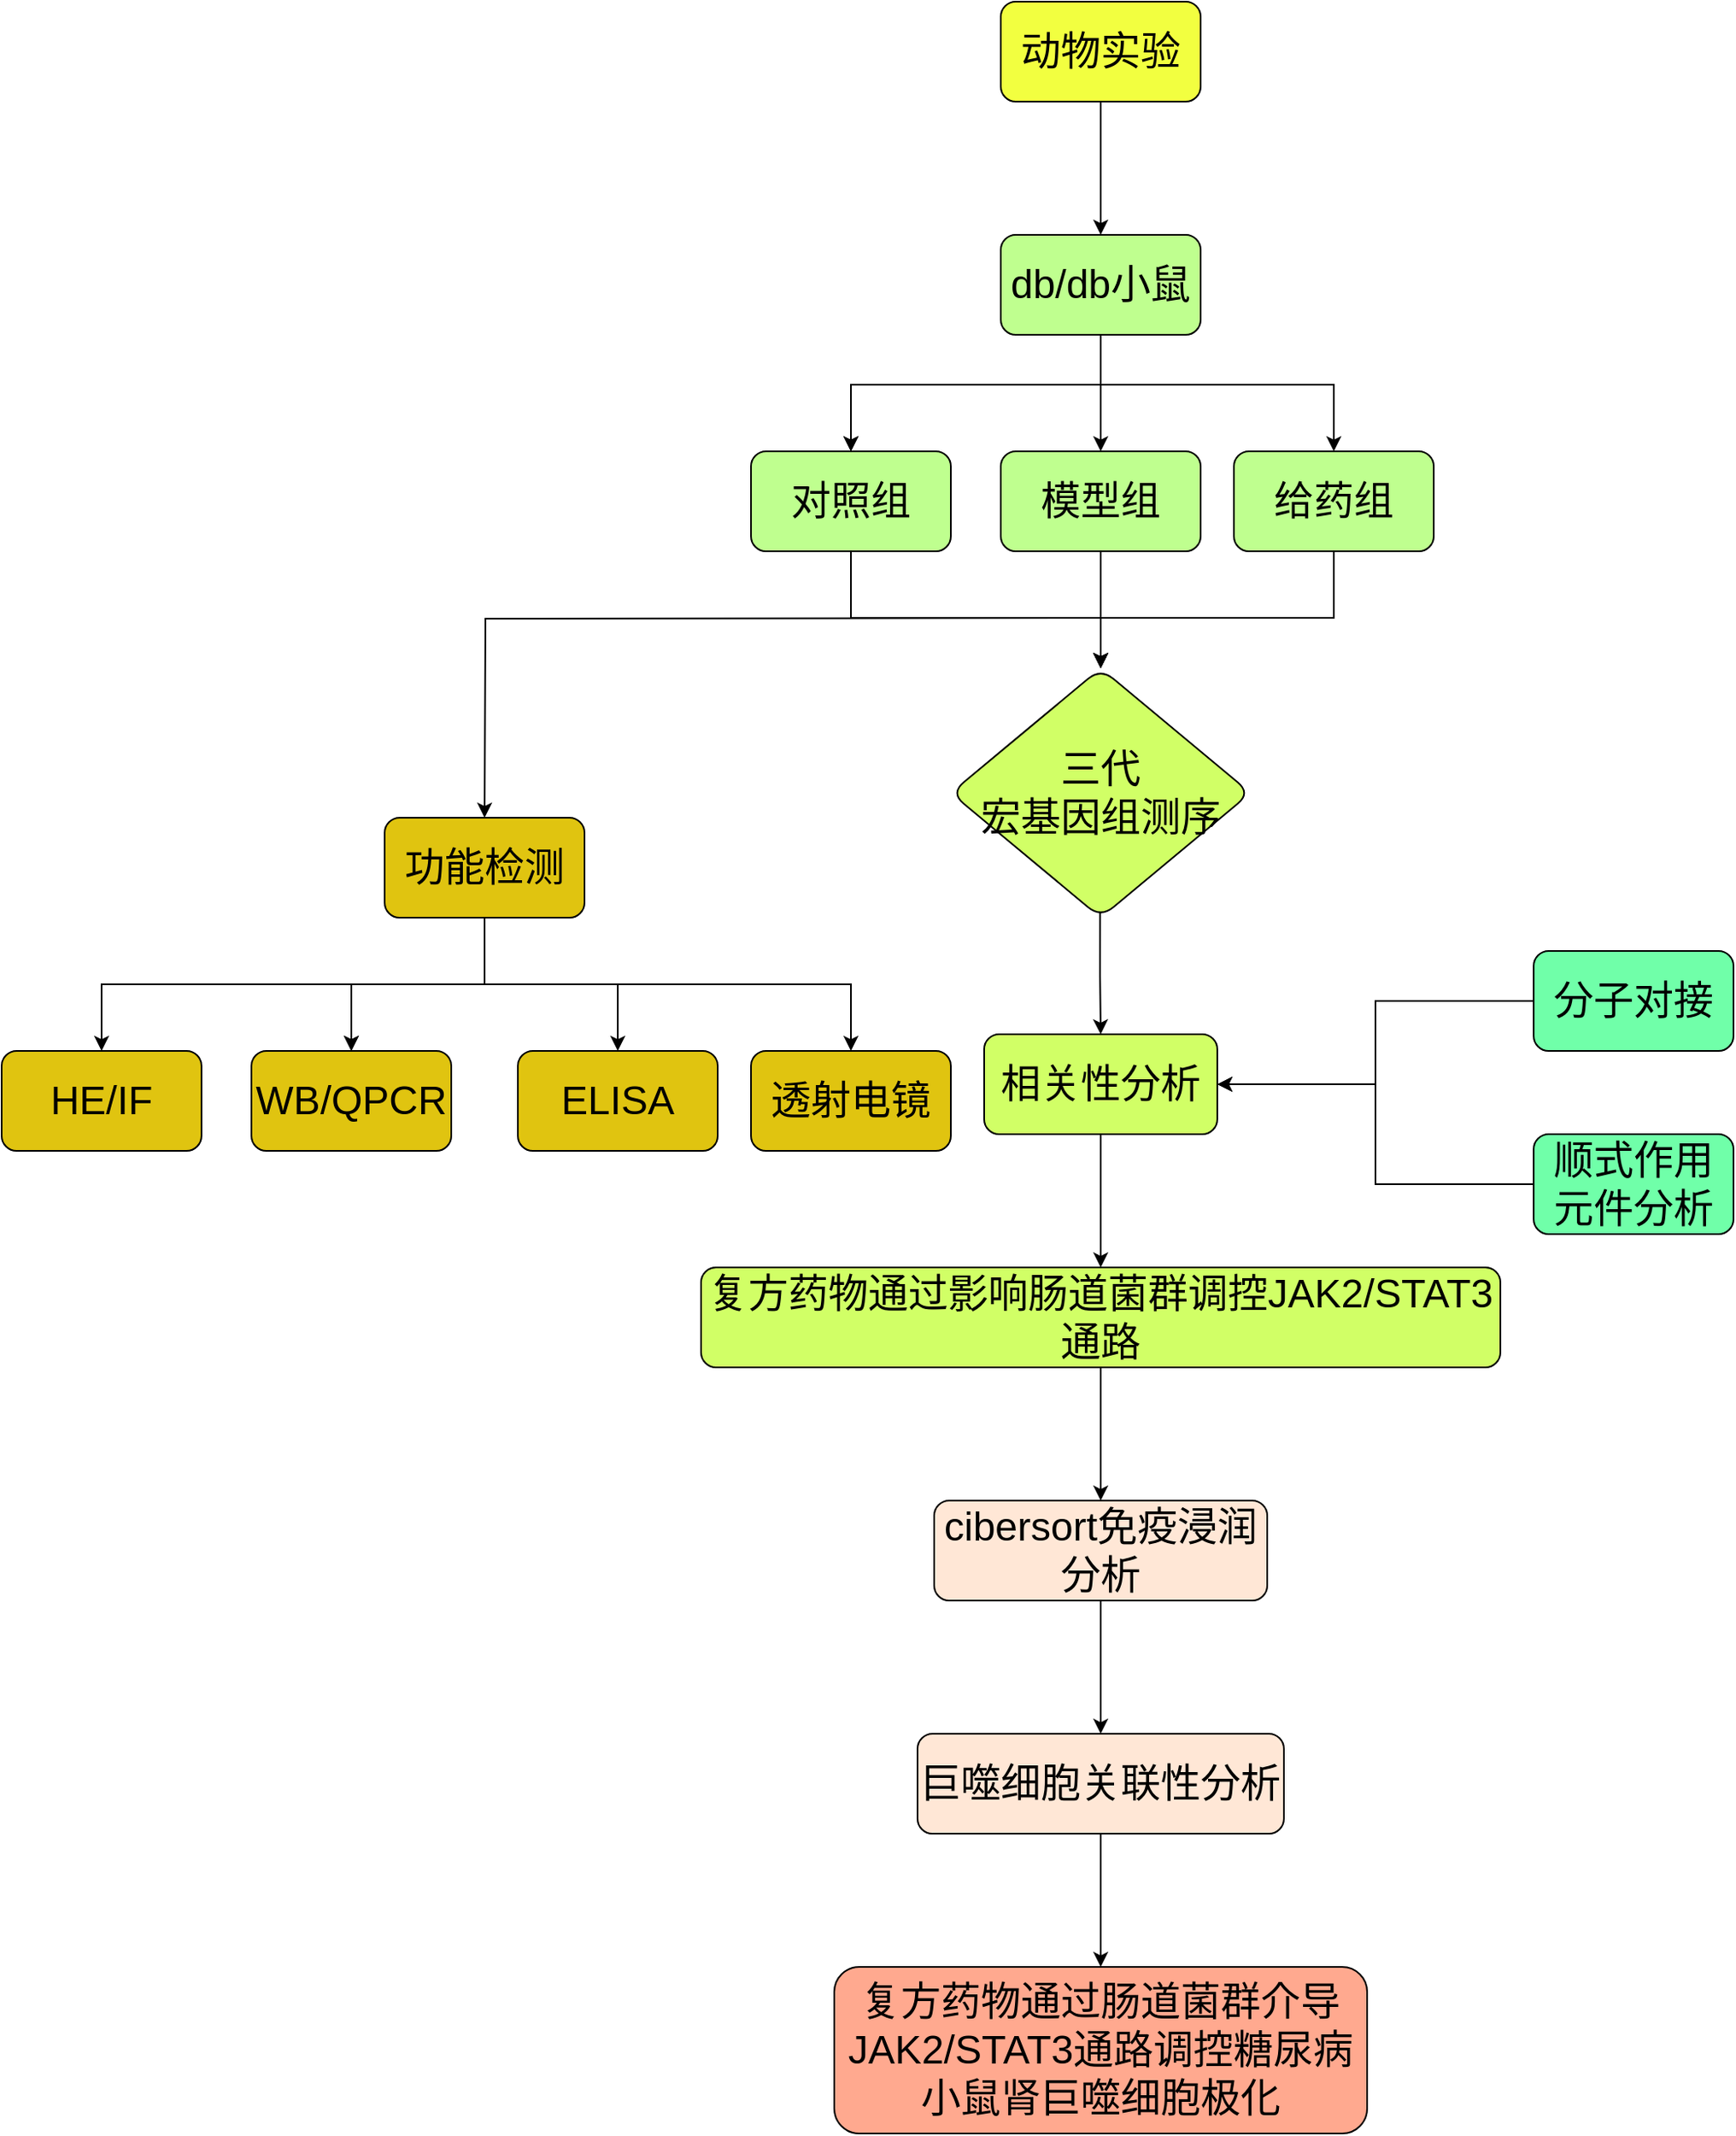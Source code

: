 <mxfile version="21.6.2" type="github">
  <diagram name="Page-1" id="97916047-d0de-89f5-080d-49f4d83e522f">
    <mxGraphModel dx="1990" dy="1015" grid="1" gridSize="10" guides="1" tooltips="1" connect="1" arrows="1" fold="1" page="1" pageScale="1.5" pageWidth="1169" pageHeight="827" background="none" math="0" shadow="0">
      <root>
        <mxCell id="0" />
        <mxCell id="1" parent="0" />
        <mxCell id="AFqa1zMxlnUFJuGv1aCF-57" value="" style="edgeStyle=orthogonalEdgeStyle;rounded=0;orthogonalLoop=1;jettySize=auto;html=1;" edge="1" parent="1" source="AFqa1zMxlnUFJuGv1aCF-55" target="AFqa1zMxlnUFJuGv1aCF-56">
          <mxGeometry relative="1" as="geometry" />
        </mxCell>
        <mxCell id="AFqa1zMxlnUFJuGv1aCF-55" value="&lt;font style=&quot;font-size: 24px;&quot;&gt;动物实验&lt;/font&gt;" style="rounded=1;whiteSpace=wrap;html=1;fillColor=#F2FF40;" vertex="1" parent="1">
          <mxGeometry x="860" width="120" height="60" as="geometry" />
        </mxCell>
        <mxCell id="AFqa1zMxlnUFJuGv1aCF-60" value="" style="edgeStyle=orthogonalEdgeStyle;rounded=0;orthogonalLoop=1;jettySize=auto;html=1;fillColor=#BFFF8F;" edge="1" parent="1" source="AFqa1zMxlnUFJuGv1aCF-56" target="AFqa1zMxlnUFJuGv1aCF-59">
          <mxGeometry relative="1" as="geometry">
            <Array as="points">
              <mxPoint x="920" y="230" />
              <mxPoint x="770" y="230" />
            </Array>
          </mxGeometry>
        </mxCell>
        <mxCell id="AFqa1zMxlnUFJuGv1aCF-61" value="" style="edgeStyle=orthogonalEdgeStyle;rounded=0;orthogonalLoop=1;jettySize=auto;html=1;fillColor=#BFFF8F;" edge="1" parent="1" source="AFqa1zMxlnUFJuGv1aCF-56" target="AFqa1zMxlnUFJuGv1aCF-59">
          <mxGeometry relative="1" as="geometry">
            <Array as="points">
              <mxPoint x="920" y="230" />
              <mxPoint x="770" y="230" />
            </Array>
          </mxGeometry>
        </mxCell>
        <mxCell id="AFqa1zMxlnUFJuGv1aCF-63" value="" style="edgeStyle=orthogonalEdgeStyle;rounded=0;orthogonalLoop=1;jettySize=auto;html=1;fillColor=#BFFF8F;" edge="1" parent="1" source="AFqa1zMxlnUFJuGv1aCF-56" target="AFqa1zMxlnUFJuGv1aCF-62">
          <mxGeometry relative="1" as="geometry">
            <Array as="points">
              <mxPoint x="920" y="230" />
              <mxPoint x="1060" y="230" />
            </Array>
          </mxGeometry>
        </mxCell>
        <mxCell id="AFqa1zMxlnUFJuGv1aCF-65" value="" style="edgeStyle=orthogonalEdgeStyle;rounded=0;orthogonalLoop=1;jettySize=auto;html=1;fillColor=#BFFF8F;" edge="1" parent="1" source="AFqa1zMxlnUFJuGv1aCF-56" target="AFqa1zMxlnUFJuGv1aCF-64">
          <mxGeometry relative="1" as="geometry" />
        </mxCell>
        <mxCell id="AFqa1zMxlnUFJuGv1aCF-56" value="&lt;font style=&quot;font-size: 24px;&quot;&gt;db/db小鼠&lt;/font&gt;" style="whiteSpace=wrap;html=1;fillColor=#BFFF8F;rounded=1;" vertex="1" parent="1">
          <mxGeometry x="860" y="140" width="120" height="60" as="geometry" />
        </mxCell>
        <mxCell id="AFqa1zMxlnUFJuGv1aCF-67" value="" style="edgeStyle=orthogonalEdgeStyle;rounded=0;orthogonalLoop=1;jettySize=auto;html=1;" edge="1" parent="1" source="AFqa1zMxlnUFJuGv1aCF-59" target="AFqa1zMxlnUFJuGv1aCF-66">
          <mxGeometry relative="1" as="geometry">
            <Array as="points">
              <mxPoint x="770" y="370" />
              <mxPoint x="920" y="370" />
            </Array>
          </mxGeometry>
        </mxCell>
        <mxCell id="AFqa1zMxlnUFJuGv1aCF-59" value="&lt;font style=&quot;font-size: 24px;&quot;&gt;对照组&lt;/font&gt;" style="whiteSpace=wrap;html=1;fillColor=#BFFF8F;rounded=1;" vertex="1" parent="1">
          <mxGeometry x="710" y="270" width="120" height="60" as="geometry" />
        </mxCell>
        <mxCell id="AFqa1zMxlnUFJuGv1aCF-68" style="edgeStyle=orthogonalEdgeStyle;rounded=0;orthogonalLoop=1;jettySize=auto;html=1;" edge="1" parent="1" source="AFqa1zMxlnUFJuGv1aCF-62" target="AFqa1zMxlnUFJuGv1aCF-66">
          <mxGeometry relative="1" as="geometry">
            <Array as="points">
              <mxPoint x="1060" y="370" />
              <mxPoint x="920" y="370" />
            </Array>
          </mxGeometry>
        </mxCell>
        <mxCell id="AFqa1zMxlnUFJuGv1aCF-62" value="&lt;font style=&quot;font-size: 24px;&quot;&gt;给药组&lt;/font&gt;" style="whiteSpace=wrap;html=1;fillColor=#BFFF8F;rounded=1;" vertex="1" parent="1">
          <mxGeometry x="1000" y="270" width="120" height="60" as="geometry" />
        </mxCell>
        <mxCell id="AFqa1zMxlnUFJuGv1aCF-69" style="edgeStyle=orthogonalEdgeStyle;rounded=0;orthogonalLoop=1;jettySize=auto;html=1;" edge="1" parent="1" source="AFqa1zMxlnUFJuGv1aCF-64">
          <mxGeometry relative="1" as="geometry">
            <mxPoint x="920.0" y="400" as="targetPoint" />
          </mxGeometry>
        </mxCell>
        <mxCell id="AFqa1zMxlnUFJuGv1aCF-84" style="edgeStyle=orthogonalEdgeStyle;rounded=0;orthogonalLoop=1;jettySize=auto;html=1;" edge="1" parent="1">
          <mxGeometry relative="1" as="geometry">
            <mxPoint x="550" y="490" as="targetPoint" />
            <mxPoint x="900" y="370.01" as="sourcePoint" />
          </mxGeometry>
        </mxCell>
        <mxCell id="AFqa1zMxlnUFJuGv1aCF-85" value="" style="edgeStyle=orthogonalEdgeStyle;rounded=0;orthogonalLoop=1;jettySize=auto;html=1;" edge="1" parent="1" source="AFqa1zMxlnUFJuGv1aCF-64" target="AFqa1zMxlnUFJuGv1aCF-66">
          <mxGeometry relative="1" as="geometry" />
        </mxCell>
        <mxCell id="AFqa1zMxlnUFJuGv1aCF-64" value="&lt;font style=&quot;font-size: 24px;&quot;&gt;模型组&lt;/font&gt;" style="whiteSpace=wrap;html=1;fillColor=#BFFF8F;rounded=1;" vertex="1" parent="1">
          <mxGeometry x="860" y="270" width="120" height="60" as="geometry" />
        </mxCell>
        <mxCell id="AFqa1zMxlnUFJuGv1aCF-71" value="" style="edgeStyle=orthogonalEdgeStyle;rounded=0;orthogonalLoop=1;jettySize=auto;html=1;exitX=0.498;exitY=0.974;exitDx=0;exitDy=0;exitPerimeter=0;" edge="1" parent="1" source="AFqa1zMxlnUFJuGv1aCF-66" target="AFqa1zMxlnUFJuGv1aCF-70">
          <mxGeometry relative="1" as="geometry" />
        </mxCell>
        <mxCell id="AFqa1zMxlnUFJuGv1aCF-66" value="&lt;font style=&quot;font-size: 24px;&quot;&gt;三代&lt;br&gt;宏基因组测序&lt;/font&gt;" style="rhombus;whiteSpace=wrap;html=1;fillColor=#D1FF66;rounded=1;" vertex="1" parent="1">
          <mxGeometry x="830" y="400.25" width="180" height="149.75" as="geometry" />
        </mxCell>
        <mxCell id="AFqa1zMxlnUFJuGv1aCF-75" value="" style="edgeStyle=orthogonalEdgeStyle;rounded=0;orthogonalLoop=1;jettySize=auto;html=1;" edge="1" parent="1" source="AFqa1zMxlnUFJuGv1aCF-70" target="AFqa1zMxlnUFJuGv1aCF-74">
          <mxGeometry relative="1" as="geometry" />
        </mxCell>
        <mxCell id="AFqa1zMxlnUFJuGv1aCF-70" value="&lt;font style=&quot;font-size: 24px;&quot;&gt;相关性分析&lt;/font&gt;" style="whiteSpace=wrap;html=1;fillColor=#D1FF66;rounded=1;" vertex="1" parent="1">
          <mxGeometry x="850" y="620.01" width="140" height="60" as="geometry" />
        </mxCell>
        <mxCell id="AFqa1zMxlnUFJuGv1aCF-77" value="" style="edgeStyle=orthogonalEdgeStyle;rounded=0;orthogonalLoop=1;jettySize=auto;html=1;" edge="1" parent="1" source="AFqa1zMxlnUFJuGv1aCF-74" target="AFqa1zMxlnUFJuGv1aCF-76">
          <mxGeometry relative="1" as="geometry" />
        </mxCell>
        <mxCell id="AFqa1zMxlnUFJuGv1aCF-74" value="&lt;font style=&quot;font-size: 24px;&quot;&gt;复方药物通过影响肠道菌群调控JAK2/STAT3通路&lt;/font&gt;" style="whiteSpace=wrap;html=1;fillColor=#D1FF66;rounded=1;" vertex="1" parent="1">
          <mxGeometry x="680" y="760.01" width="480" height="60" as="geometry" />
        </mxCell>
        <mxCell id="AFqa1zMxlnUFJuGv1aCF-79" value="" style="edgeStyle=orthogonalEdgeStyle;rounded=0;orthogonalLoop=1;jettySize=auto;html=1;fillColor=#FFE7D6;" edge="1" parent="1" source="AFqa1zMxlnUFJuGv1aCF-76" target="AFqa1zMxlnUFJuGv1aCF-78">
          <mxGeometry relative="1" as="geometry" />
        </mxCell>
        <mxCell id="AFqa1zMxlnUFJuGv1aCF-76" value="&lt;font style=&quot;font-size: 24px;&quot;&gt;cibersort免疫浸润分析&lt;/font&gt;" style="whiteSpace=wrap;html=1;fillColor=#FFE7D6;rounded=1;" vertex="1" parent="1">
          <mxGeometry x="820" y="900.01" width="200" height="60" as="geometry" />
        </mxCell>
        <mxCell id="AFqa1zMxlnUFJuGv1aCF-82" value="" style="edgeStyle=orthogonalEdgeStyle;rounded=0;orthogonalLoop=1;jettySize=auto;html=1;" edge="1" parent="1" source="AFqa1zMxlnUFJuGv1aCF-78" target="AFqa1zMxlnUFJuGv1aCF-81">
          <mxGeometry relative="1" as="geometry" />
        </mxCell>
        <mxCell id="AFqa1zMxlnUFJuGv1aCF-78" value="&lt;font style=&quot;font-size: 24px;&quot;&gt;巨噬细胞关联性分析&lt;/font&gt;" style="whiteSpace=wrap;html=1;fillColor=#FFE7D6;rounded=1;" vertex="1" parent="1">
          <mxGeometry x="810" y="1040.01" width="220" height="60" as="geometry" />
        </mxCell>
        <mxCell id="AFqa1zMxlnUFJuGv1aCF-81" value="&lt;font style=&quot;font-size: 24px;&quot;&gt;复方药物通过肠道菌群介导JAK2/STAT3通路调控糖尿病小鼠肾巨噬细胞极化&lt;/font&gt;" style="whiteSpace=wrap;html=1;fillColor=#FFA98F;rounded=1;" vertex="1" parent="1">
          <mxGeometry x="760" y="1180.01" width="320" height="99.99" as="geometry" />
        </mxCell>
        <mxCell id="AFqa1zMxlnUFJuGv1aCF-92" value="" style="edgeStyle=orthogonalEdgeStyle;rounded=0;orthogonalLoop=1;jettySize=auto;html=1;fillColor=#E0C410;" edge="1" parent="1" source="AFqa1zMxlnUFJuGv1aCF-86">
          <mxGeometry relative="1" as="geometry">
            <mxPoint x="320" y="630" as="targetPoint" />
            <Array as="points">
              <mxPoint x="550" y="590" />
              <mxPoint x="320" y="590" />
            </Array>
          </mxGeometry>
        </mxCell>
        <mxCell id="AFqa1zMxlnUFJuGv1aCF-94" value="" style="edgeStyle=orthogonalEdgeStyle;rounded=0;orthogonalLoop=1;jettySize=auto;html=1;fillColor=#E0C410;" edge="1" parent="1" source="AFqa1zMxlnUFJuGv1aCF-86" target="AFqa1zMxlnUFJuGv1aCF-93">
          <mxGeometry relative="1" as="geometry" />
        </mxCell>
        <mxCell id="AFqa1zMxlnUFJuGv1aCF-96" value="" style="edgeStyle=orthogonalEdgeStyle;rounded=0;orthogonalLoop=1;jettySize=auto;html=1;fillColor=#E0C410;" edge="1" parent="1" source="AFqa1zMxlnUFJuGv1aCF-86" target="AFqa1zMxlnUFJuGv1aCF-93">
          <mxGeometry relative="1" as="geometry" />
        </mxCell>
        <mxCell id="AFqa1zMxlnUFJuGv1aCF-98" value="" style="edgeStyle=orthogonalEdgeStyle;rounded=0;orthogonalLoop=1;jettySize=auto;html=1;fillColor=#E0C410;" edge="1" parent="1" source="AFqa1zMxlnUFJuGv1aCF-86" target="AFqa1zMxlnUFJuGv1aCF-97">
          <mxGeometry relative="1" as="geometry" />
        </mxCell>
        <mxCell id="AFqa1zMxlnUFJuGv1aCF-100" value="" style="edgeStyle=orthogonalEdgeStyle;rounded=0;orthogonalLoop=1;jettySize=auto;html=1;fillColor=#E0C410;" edge="1" parent="1" source="AFqa1zMxlnUFJuGv1aCF-86" target="AFqa1zMxlnUFJuGv1aCF-99">
          <mxGeometry relative="1" as="geometry">
            <Array as="points">
              <mxPoint x="550" y="590" />
              <mxPoint x="770" y="590" />
            </Array>
          </mxGeometry>
        </mxCell>
        <mxCell id="AFqa1zMxlnUFJuGv1aCF-86" value="&lt;font style=&quot;font-size: 24px;&quot;&gt;功能检测&lt;/font&gt;" style="whiteSpace=wrap;html=1;fillColor=#E0C410;rounded=1;" vertex="1" parent="1">
          <mxGeometry x="490" y="490" width="120" height="60" as="geometry" />
        </mxCell>
        <mxCell id="AFqa1zMxlnUFJuGv1aCF-91" value="&lt;font style=&quot;font-size: 24px;&quot;&gt;HE/IF&lt;/font&gt;" style="whiteSpace=wrap;html=1;fillColor=#E0C410;rounded=1;" vertex="1" parent="1">
          <mxGeometry x="260" y="630" width="120" height="60" as="geometry" />
        </mxCell>
        <mxCell id="AFqa1zMxlnUFJuGv1aCF-93" value="&lt;font style=&quot;font-size: 24px;&quot;&gt;WB/QPCR&lt;/font&gt;" style="whiteSpace=wrap;html=1;fillColor=#E0C410;rounded=1;" vertex="1" parent="1">
          <mxGeometry x="410" y="630" width="120" height="60" as="geometry" />
        </mxCell>
        <mxCell id="AFqa1zMxlnUFJuGv1aCF-97" value="&lt;font style=&quot;font-size: 24px;&quot;&gt;ELISA&lt;/font&gt;" style="whiteSpace=wrap;html=1;fillColor=#E0C410;rounded=1;" vertex="1" parent="1">
          <mxGeometry x="570" y="630" width="120" height="60" as="geometry" />
        </mxCell>
        <mxCell id="AFqa1zMxlnUFJuGv1aCF-99" value="&lt;font style=&quot;font-size: 24px;&quot;&gt;透射电镜&lt;/font&gt;" style="whiteSpace=wrap;html=1;fillColor=#E0C410;rounded=1;" vertex="1" parent="1">
          <mxGeometry x="710" y="630" width="120" height="60" as="geometry" />
        </mxCell>
        <mxCell id="AFqa1zMxlnUFJuGv1aCF-105" style="edgeStyle=orthogonalEdgeStyle;rounded=0;orthogonalLoop=1;jettySize=auto;html=1;entryX=1;entryY=0.5;entryDx=0;entryDy=0;" edge="1" parent="1" source="AFqa1zMxlnUFJuGv1aCF-101" target="AFqa1zMxlnUFJuGv1aCF-70">
          <mxGeometry relative="1" as="geometry" />
        </mxCell>
        <mxCell id="AFqa1zMxlnUFJuGv1aCF-101" value="&lt;font style=&quot;font-size: 24px;&quot;&gt;分子对接&lt;/font&gt;" style="whiteSpace=wrap;html=1;fillColor=#70FFA9;rounded=1;" vertex="1" parent="1">
          <mxGeometry x="1180" y="570" width="120" height="60" as="geometry" />
        </mxCell>
        <mxCell id="AFqa1zMxlnUFJuGv1aCF-106" style="edgeStyle=orthogonalEdgeStyle;rounded=0;orthogonalLoop=1;jettySize=auto;html=1;entryX=1;entryY=0.5;entryDx=0;entryDy=0;" edge="1" parent="1" source="AFqa1zMxlnUFJuGv1aCF-103" target="AFqa1zMxlnUFJuGv1aCF-70">
          <mxGeometry relative="1" as="geometry" />
        </mxCell>
        <mxCell id="AFqa1zMxlnUFJuGv1aCF-103" value="&lt;font style=&quot;font-size: 24px;&quot;&gt;顺式作用元件分析&lt;/font&gt;" style="whiteSpace=wrap;html=1;fillColor=#70FFA9;rounded=1;" vertex="1" parent="1">
          <mxGeometry x="1180" y="680.01" width="120" height="60" as="geometry" />
        </mxCell>
      </root>
    </mxGraphModel>
  </diagram>
</mxfile>
